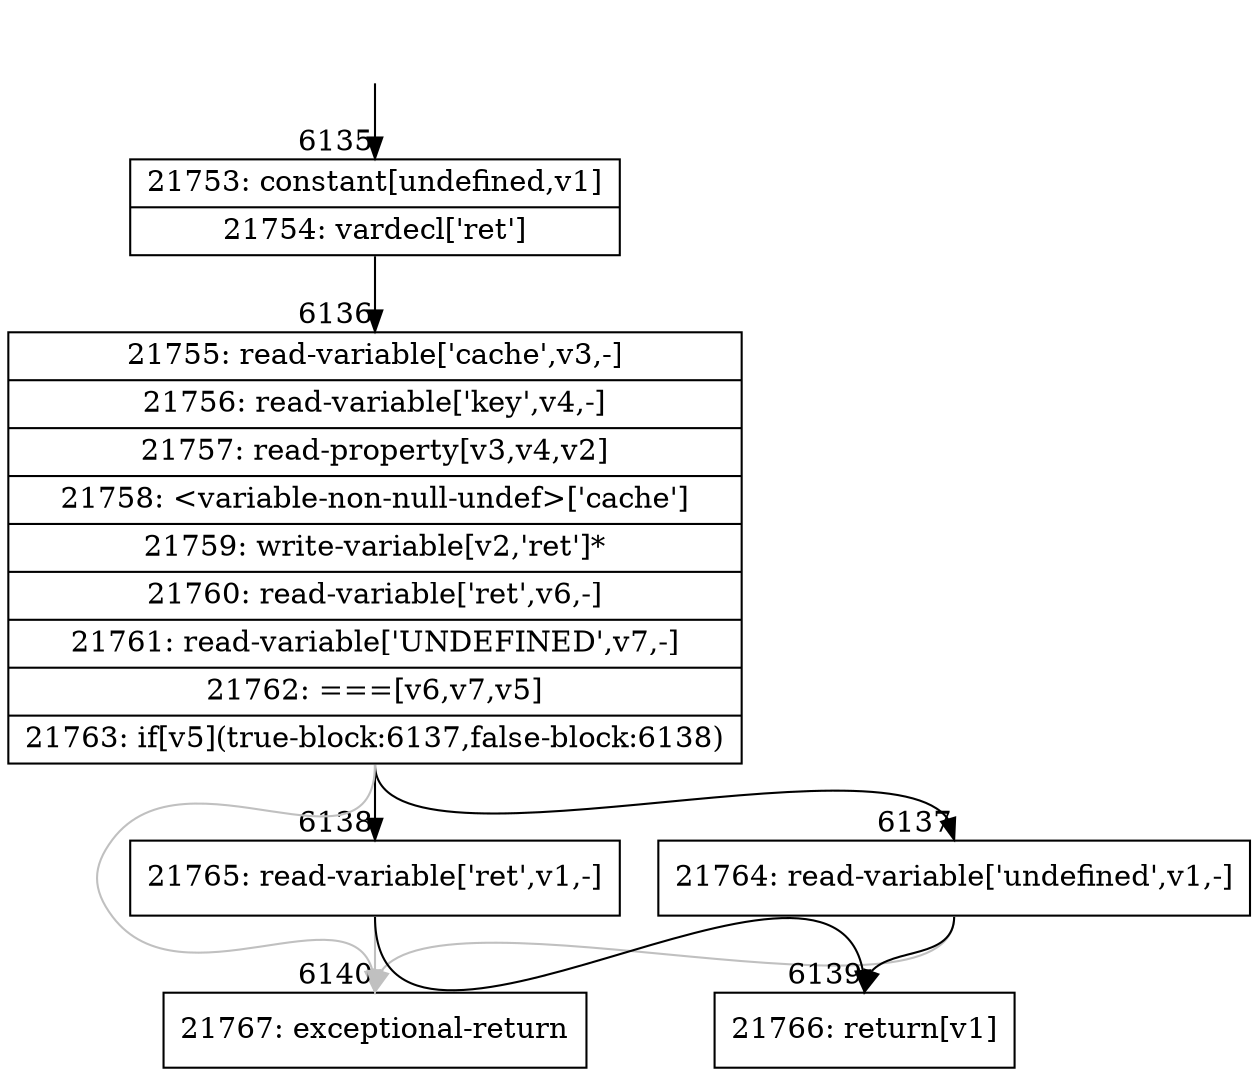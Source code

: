 digraph {
rankdir="TD"
BB_entry491[shape=none,label=""];
BB_entry491 -> BB6135 [tailport=s, headport=n, headlabel="    6135"]
BB6135 [shape=record label="{21753: constant[undefined,v1]|21754: vardecl['ret']}" ] 
BB6135 -> BB6136 [tailport=s, headport=n, headlabel="      6136"]
BB6136 [shape=record label="{21755: read-variable['cache',v3,-]|21756: read-variable['key',v4,-]|21757: read-property[v3,v4,v2]|21758: \<variable-non-null-undef\>['cache']|21759: write-variable[v2,'ret']*|21760: read-variable['ret',v6,-]|21761: read-variable['UNDEFINED',v7,-]|21762: ===[v6,v7,v5]|21763: if[v5](true-block:6137,false-block:6138)}" ] 
BB6136 -> BB6137 [tailport=s, headport=n, headlabel="      6137"]
BB6136 -> BB6138 [tailport=s, headport=n, headlabel="      6138"]
BB6136 -> BB6140 [tailport=s, headport=n, color=gray, headlabel="      6140"]
BB6137 [shape=record label="{21764: read-variable['undefined',v1,-]}" ] 
BB6137 -> BB6139 [tailport=s, headport=n, headlabel="      6139"]
BB6137 -> BB6140 [tailport=s, headport=n, color=gray]
BB6138 [shape=record label="{21765: read-variable['ret',v1,-]}" ] 
BB6138 -> BB6139 [tailport=s, headport=n]
BB6138 -> BB6140 [tailport=s, headport=n, color=gray]
BB6139 [shape=record label="{21766: return[v1]}" ] 
BB6140 [shape=record label="{21767: exceptional-return}" ] 
//#$~ 11194
}

